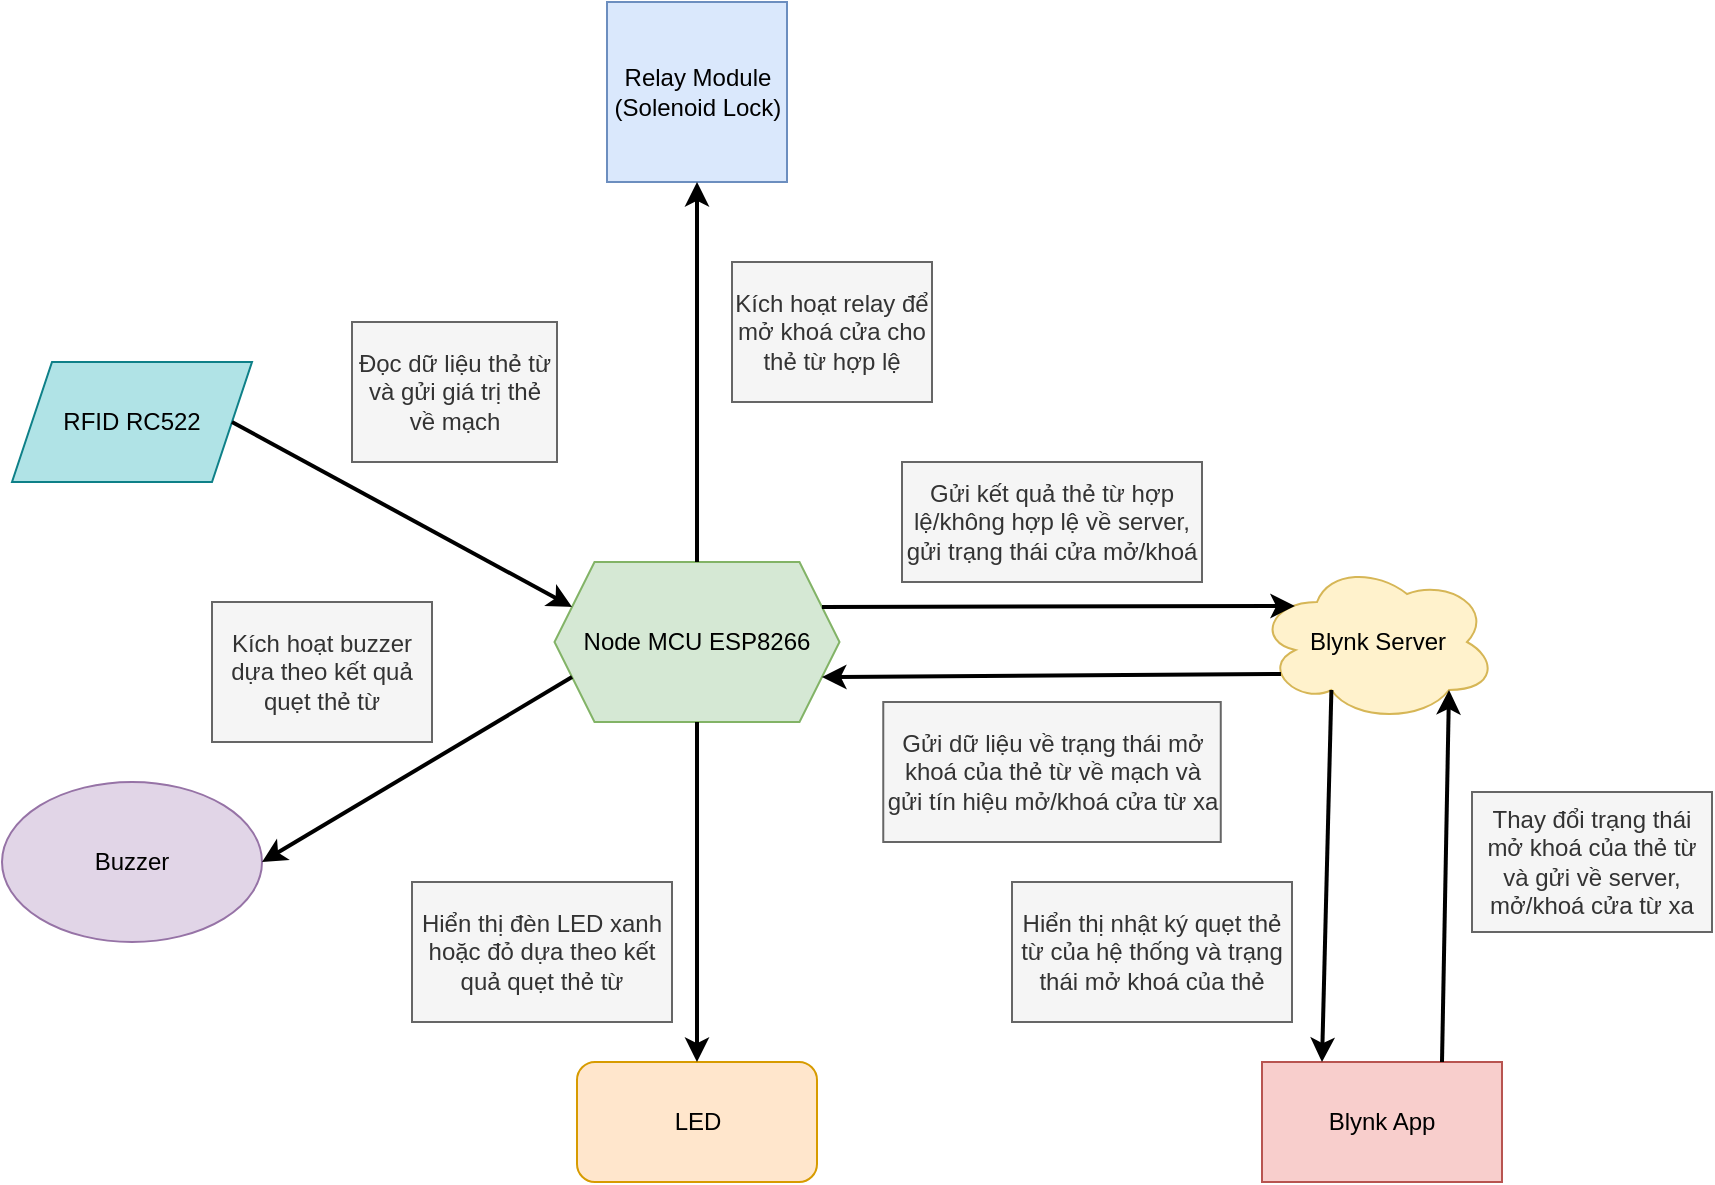 <mxfile version="22.1.18" type="device">
  <diagram name="Page-1" id="v8Cf7UUNC1cB-6PyrZZn">
    <mxGraphModel dx="1026" dy="664" grid="1" gridSize="10" guides="1" tooltips="1" connect="1" arrows="1" fold="1" page="1" pageScale="1" pageWidth="850" pageHeight="1100" math="0" shadow="0">
      <root>
        <mxCell id="0" />
        <mxCell id="1" parent="0" />
        <mxCell id="A-_ld4Vz7WOVjv-cqHMy-1" value="Blynk App" style="rounded=0;whiteSpace=wrap;html=1;fillColor=#f8cecc;strokeColor=#b85450;" parent="1" vertex="1">
          <mxGeometry x="965" y="540" width="120" height="60" as="geometry" />
        </mxCell>
        <mxCell id="A-_ld4Vz7WOVjv-cqHMy-3" value="Blynk Server" style="ellipse;shape=cloud;whiteSpace=wrap;html=1;fillColor=#fff2cc;strokeColor=#d6b656;" parent="1" vertex="1">
          <mxGeometry x="962.5" y="290" width="120" height="80" as="geometry" />
        </mxCell>
        <mxCell id="A-_ld4Vz7WOVjv-cqHMy-4" value="Node MCU ESP8266" style="shape=hexagon;perimeter=hexagonPerimeter2;whiteSpace=wrap;html=1;fixedSize=1;fillColor=#d5e8d4;strokeColor=#82b366;" parent="1" vertex="1">
          <mxGeometry x="611.25" y="290" width="142.5" height="80" as="geometry" />
        </mxCell>
        <mxCell id="A-_ld4Vz7WOVjv-cqHMy-5" value="Buzzer" style="ellipse;whiteSpace=wrap;html=1;fillColor=#e1d5e7;strokeColor=#9673a6;" parent="1" vertex="1">
          <mxGeometry x="335" y="400" width="130" height="80" as="geometry" />
        </mxCell>
        <mxCell id="A-_ld4Vz7WOVjv-cqHMy-6" value="LED" style="rounded=1;whiteSpace=wrap;html=1;fillColor=#ffe6cc;strokeColor=#d79b00;" parent="1" vertex="1">
          <mxGeometry x="622.5" y="540" width="120" height="60" as="geometry" />
        </mxCell>
        <mxCell id="A-_ld4Vz7WOVjv-cqHMy-9" value="" style="endArrow=classic;html=1;rounded=0;exitX=1;exitY=0.25;exitDx=0;exitDy=0;strokeWidth=2;entryX=0.158;entryY=0.275;entryDx=0;entryDy=0;entryPerimeter=0;" parent="1" source="A-_ld4Vz7WOVjv-cqHMy-4" target="A-_ld4Vz7WOVjv-cqHMy-3" edge="1">
          <mxGeometry width="50" height="50" relative="1" as="geometry">
            <mxPoint x="1022.5" y="580" as="sourcePoint" />
            <mxPoint x="942.5" y="313" as="targetPoint" />
          </mxGeometry>
        </mxCell>
        <mxCell id="A-_ld4Vz7WOVjv-cqHMy-10" value="" style="endArrow=classic;html=1;rounded=0;exitX=0.1;exitY=0.7;exitDx=0;exitDy=0;entryX=1;entryY=0.75;entryDx=0;entryDy=0;strokeWidth=2;exitPerimeter=0;" parent="1" source="A-_ld4Vz7WOVjv-cqHMy-3" target="A-_ld4Vz7WOVjv-cqHMy-4" edge="1">
          <mxGeometry width="50" height="50" relative="1" as="geometry">
            <mxPoint x="935.46" y="346" as="sourcePoint" />
            <mxPoint x="1001.5" y="400" as="targetPoint" />
          </mxGeometry>
        </mxCell>
        <mxCell id="A-_ld4Vz7WOVjv-cqHMy-11" value="" style="endArrow=classic;html=1;rounded=0;entryX=0.25;entryY=0;entryDx=0;entryDy=0;strokeWidth=2;exitX=0.31;exitY=0.8;exitDx=0;exitDy=0;exitPerimeter=0;" parent="1" source="A-_ld4Vz7WOVjv-cqHMy-3" target="A-_ld4Vz7WOVjv-cqHMy-1" edge="1">
          <mxGeometry width="50" height="50" relative="1" as="geometry">
            <mxPoint x="1002.5" y="420" as="sourcePoint" />
            <mxPoint x="1012.5" y="390" as="targetPoint" />
          </mxGeometry>
        </mxCell>
        <mxCell id="A-_ld4Vz7WOVjv-cqHMy-12" value="" style="endArrow=classic;html=1;rounded=0;strokeWidth=2;exitX=0.75;exitY=0;exitDx=0;exitDy=0;entryX=0.8;entryY=0.8;entryDx=0;entryDy=0;entryPerimeter=0;" parent="1" source="A-_ld4Vz7WOVjv-cqHMy-1" target="A-_ld4Vz7WOVjv-cqHMy-3" edge="1">
          <mxGeometry width="50" height="50" relative="1" as="geometry">
            <mxPoint x="1058.5" y="540" as="sourcePoint" />
            <mxPoint x="1052.5" y="420" as="targetPoint" />
          </mxGeometry>
        </mxCell>
        <mxCell id="A-_ld4Vz7WOVjv-cqHMy-13" value="" style="endArrow=classic;html=1;rounded=0;exitX=0;exitY=0.75;exitDx=0;exitDy=0;entryX=1;entryY=0.5;entryDx=0;entryDy=0;strokeWidth=2;" parent="1" source="A-_ld4Vz7WOVjv-cqHMy-4" target="A-_ld4Vz7WOVjv-cqHMy-5" edge="1">
          <mxGeometry width="50" height="50" relative="1" as="geometry">
            <mxPoint x="816" y="463" as="sourcePoint" />
            <mxPoint x="1035" y="460" as="targetPoint" />
          </mxGeometry>
        </mxCell>
        <mxCell id="A-_ld4Vz7WOVjv-cqHMy-18" value="Gửi kết quả thẻ từ hợp lệ/không hợp lệ về server, gửi trạng thái cửa mở/khoá" style="rounded=0;whiteSpace=wrap;html=1;fillColor=#f5f5f5;fontColor=#333333;strokeColor=#666666;" parent="1" vertex="1">
          <mxGeometry x="785" y="240" width="150" height="60" as="geometry" />
        </mxCell>
        <mxCell id="A-_ld4Vz7WOVjv-cqHMy-19" value="Gửi dữ liệu về trạng thái mở khoá của thẻ từ về mạch và gửi tín hiệu mở/khoá cửa từ xa" style="rounded=0;whiteSpace=wrap;html=1;fillColor=#f5f5f5;fontColor=#333333;strokeColor=#666666;" parent="1" vertex="1">
          <mxGeometry x="775.63" y="360" width="168.75" height="70" as="geometry" />
        </mxCell>
        <mxCell id="A-_ld4Vz7WOVjv-cqHMy-20" value="Hiển thị nhật ký quẹt thẻ từ của hệ thống và trạng thái mở khoá của thẻ" style="rounded=0;whiteSpace=wrap;html=1;fillColor=#f5f5f5;fontColor=#333333;strokeColor=#666666;" parent="1" vertex="1">
          <mxGeometry x="840" y="450" width="140" height="70" as="geometry" />
        </mxCell>
        <mxCell id="A-_ld4Vz7WOVjv-cqHMy-21" value="Thay đổi trạng thái mở khoá của thẻ từ và gửi về server, mở/khoá cửa từ xa" style="rounded=0;whiteSpace=wrap;html=1;fillColor=#f5f5f5;fontColor=#333333;strokeColor=#666666;" parent="1" vertex="1">
          <mxGeometry x="1070" y="405" width="120" height="70" as="geometry" />
        </mxCell>
        <mxCell id="A-_ld4Vz7WOVjv-cqHMy-28" value="RFID RC522" style="shape=parallelogram;perimeter=parallelogramPerimeter;whiteSpace=wrap;html=1;fixedSize=1;fillColor=#b0e3e6;strokeColor=#0e8088;" parent="1" vertex="1">
          <mxGeometry x="340" y="190" width="120" height="60" as="geometry" />
        </mxCell>
        <mxCell id="A-_ld4Vz7WOVjv-cqHMy-29" value="" style="endArrow=classic;html=1;rounded=0;entryX=0;entryY=0.25;entryDx=0;entryDy=0;strokeWidth=2;exitX=1;exitY=0.5;exitDx=0;exitDy=0;" parent="1" source="A-_ld4Vz7WOVjv-cqHMy-28" target="A-_ld4Vz7WOVjv-cqHMy-4" edge="1">
          <mxGeometry width="50" height="50" relative="1" as="geometry">
            <mxPoint x="502.5" y="330" as="sourcePoint" />
            <mxPoint x="622.5" y="330" as="targetPoint" />
          </mxGeometry>
        </mxCell>
        <mxCell id="A-_ld4Vz7WOVjv-cqHMy-30" value="" style="endArrow=classic;html=1;rounded=0;exitX=0.5;exitY=1;exitDx=0;exitDy=0;entryX=0.5;entryY=0;entryDx=0;entryDy=0;strokeWidth=2;" parent="1" source="A-_ld4Vz7WOVjv-cqHMy-4" target="A-_ld4Vz7WOVjv-cqHMy-6" edge="1">
          <mxGeometry width="50" height="50" relative="1" as="geometry">
            <mxPoint x="975.5" y="630" as="sourcePoint" />
            <mxPoint x="800.5" y="630" as="targetPoint" />
          </mxGeometry>
        </mxCell>
        <mxCell id="A-_ld4Vz7WOVjv-cqHMy-31" value="Relay Module&lt;br&gt;(Solenoid Lock)" style="whiteSpace=wrap;html=1;aspect=fixed;fillColor=#dae8fc;strokeColor=#6c8ebf;" parent="1" vertex="1">
          <mxGeometry x="637.5" y="10" width="90" height="90" as="geometry" />
        </mxCell>
        <mxCell id="A-_ld4Vz7WOVjv-cqHMy-33" value="" style="endArrow=classic;html=1;rounded=0;entryX=0.5;entryY=1;entryDx=0;entryDy=0;strokeWidth=2;exitX=0.5;exitY=0;exitDx=0;exitDy=0;" parent="1" source="A-_ld4Vz7WOVjv-cqHMy-4" target="A-_ld4Vz7WOVjv-cqHMy-31" edge="1">
          <mxGeometry width="50" height="50" relative="1" as="geometry">
            <mxPoint x="512.5" y="340" as="sourcePoint" />
            <mxPoint x="632.5" y="340" as="targetPoint" />
            <Array as="points" />
          </mxGeometry>
        </mxCell>
        <mxCell id="A-_ld4Vz7WOVjv-cqHMy-34" value="Hiển thị đèn LED xanh hoặc đỏ dựa theo kết quả quẹt thẻ từ" style="rounded=0;whiteSpace=wrap;html=1;fillColor=#f5f5f5;fontColor=#333333;strokeColor=#666666;" parent="1" vertex="1">
          <mxGeometry x="540" y="450" width="130" height="70" as="geometry" />
        </mxCell>
        <mxCell id="A-_ld4Vz7WOVjv-cqHMy-35" value="Kích hoạt buzzer dựa theo kết quả quẹt thẻ từ" style="rounded=0;whiteSpace=wrap;html=1;fillColor=#f5f5f5;fontColor=#333333;strokeColor=#666666;" parent="1" vertex="1">
          <mxGeometry x="440" y="310" width="110" height="70" as="geometry" />
        </mxCell>
        <mxCell id="A-_ld4Vz7WOVjv-cqHMy-36" value="Đọc dữ liệu thẻ từ và gửi giá trị thẻ về mạch" style="rounded=0;whiteSpace=wrap;html=1;fillColor=#f5f5f5;fontColor=#333333;strokeColor=#666666;" parent="1" vertex="1">
          <mxGeometry x="510" y="170" width="102.5" height="70" as="geometry" />
        </mxCell>
        <mxCell id="A-_ld4Vz7WOVjv-cqHMy-37" value="Kích hoạt relay để mở khoá cửa cho thẻ từ hợp lệ" style="rounded=0;whiteSpace=wrap;html=1;fillColor=#f5f5f5;fontColor=#333333;strokeColor=#666666;" parent="1" vertex="1">
          <mxGeometry x="700" y="140" width="100" height="70" as="geometry" />
        </mxCell>
      </root>
    </mxGraphModel>
  </diagram>
</mxfile>
